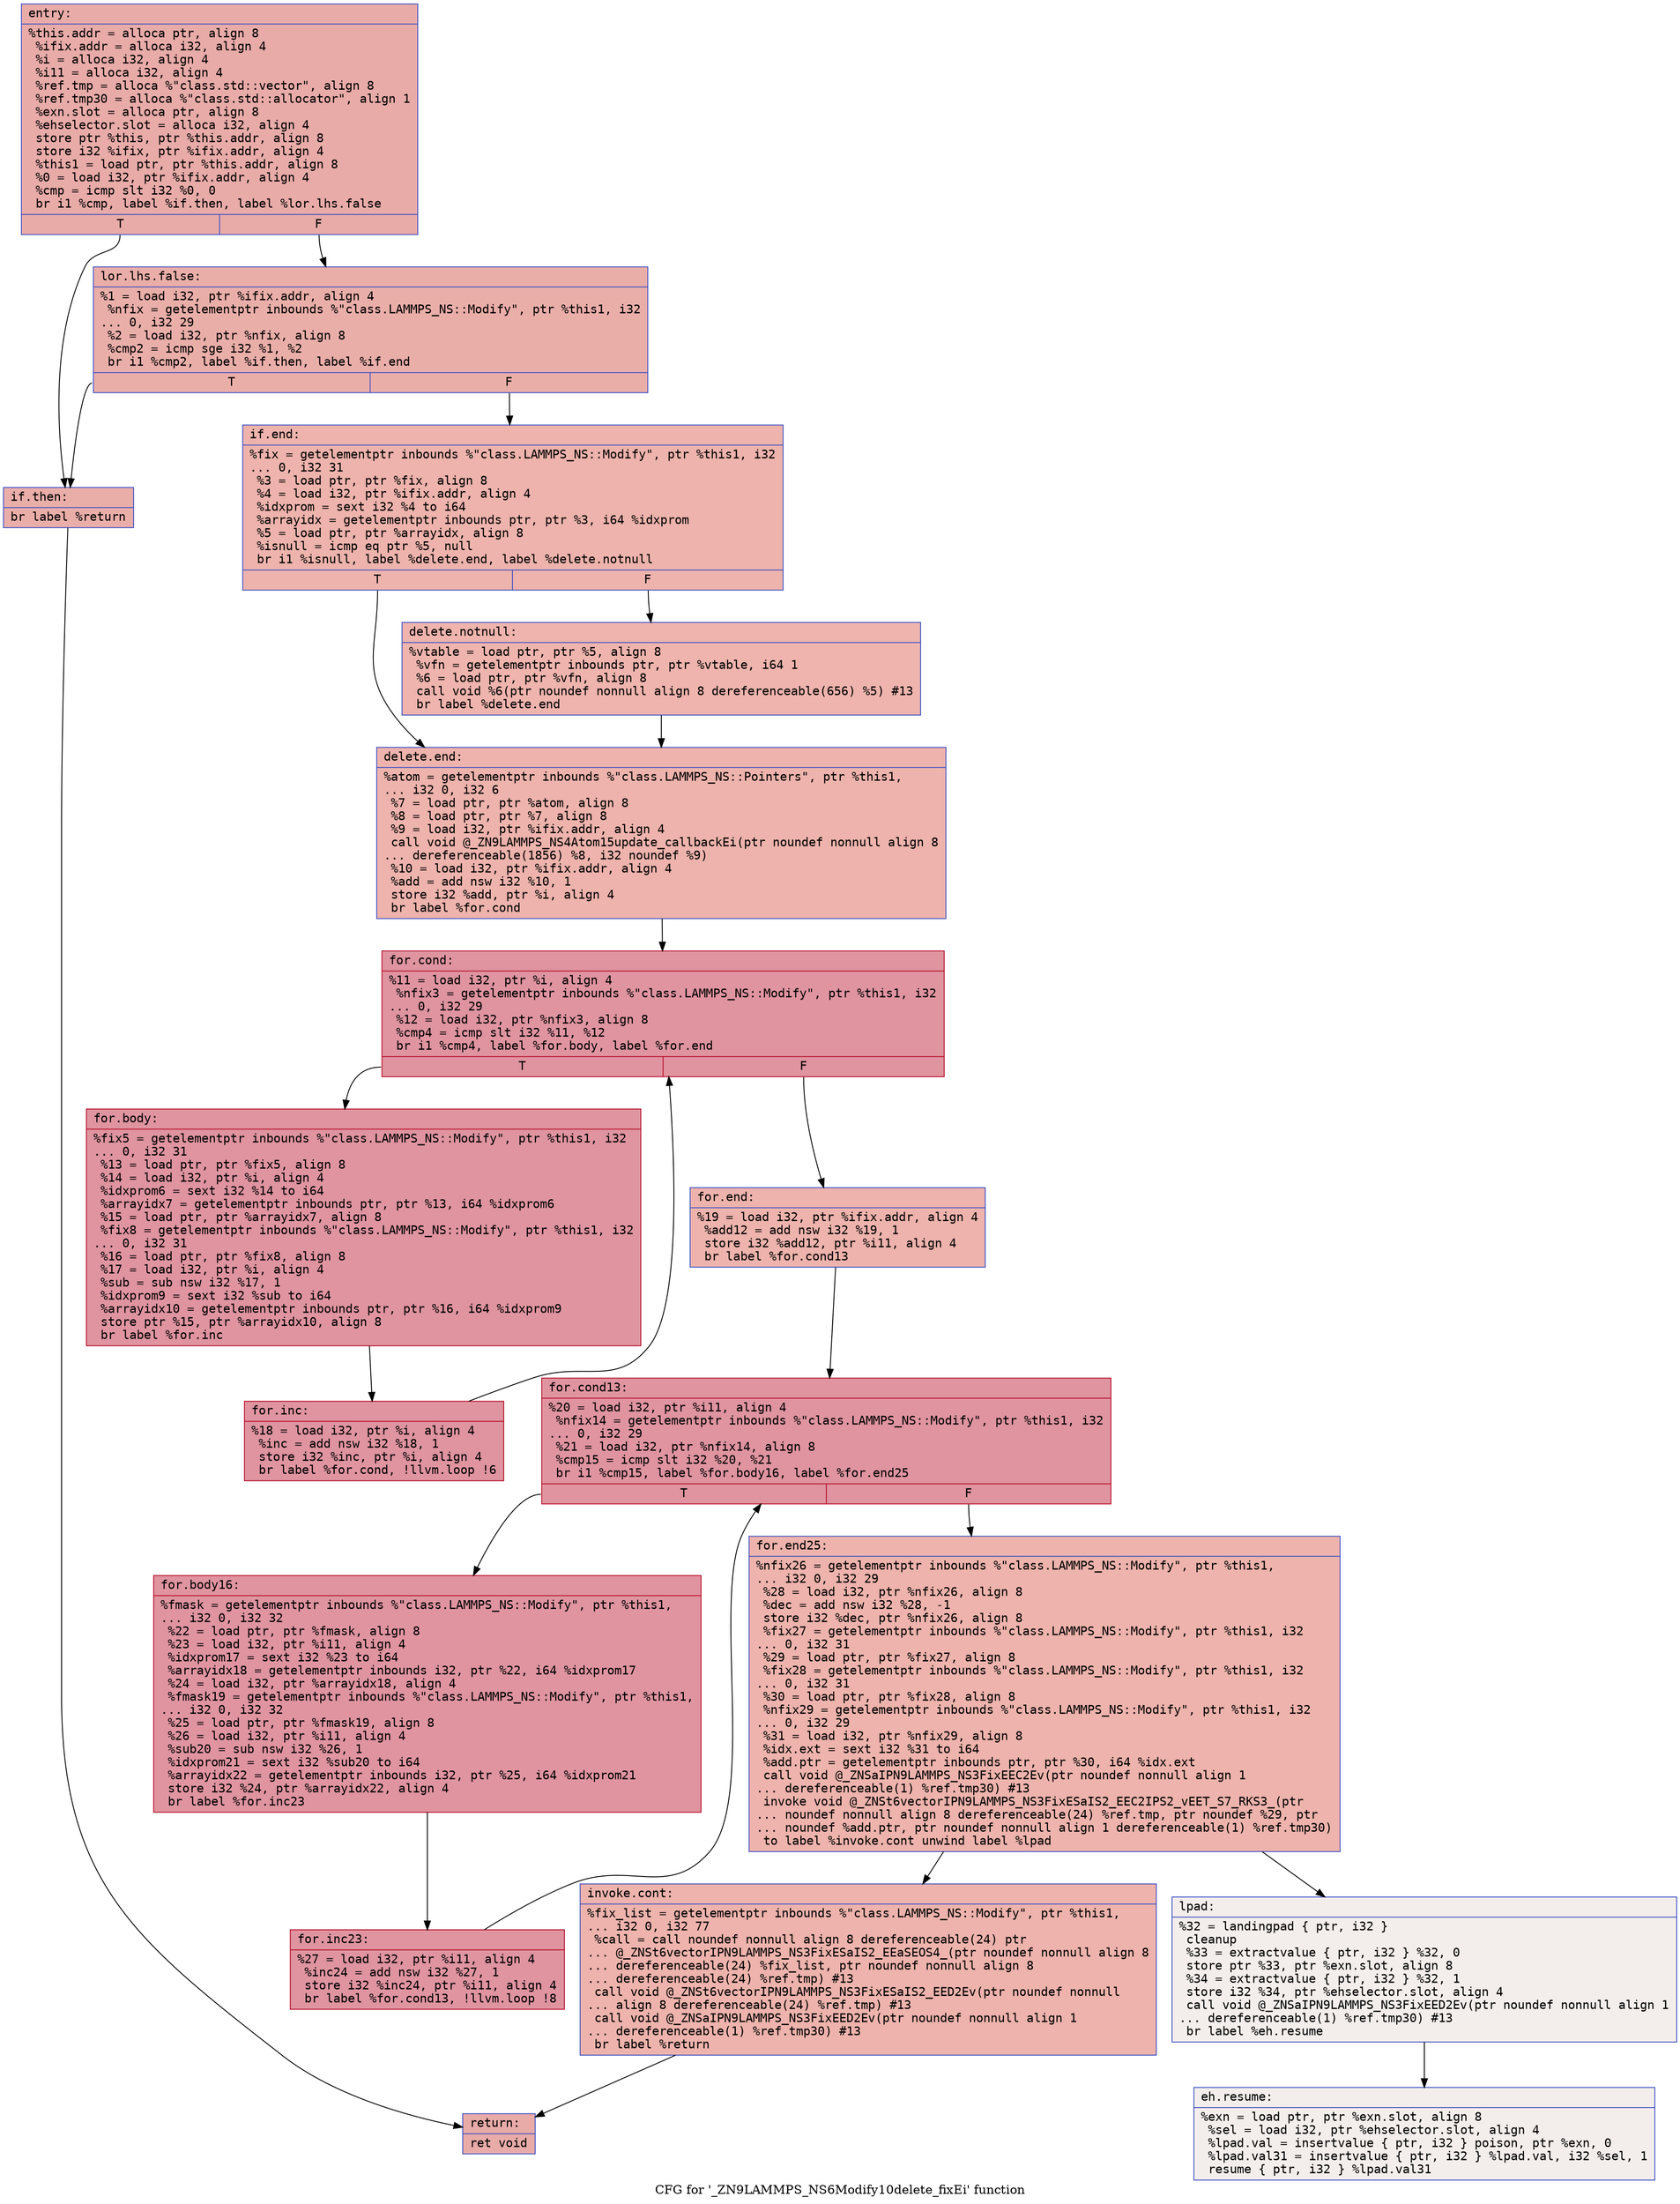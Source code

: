digraph "CFG for '_ZN9LAMMPS_NS6Modify10delete_fixEi' function" {
	label="CFG for '_ZN9LAMMPS_NS6Modify10delete_fixEi' function";

	Node0x561f16236520 [shape=record,color="#3d50c3ff", style=filled, fillcolor="#cc403a70" fontname="Courier",label="{entry:\l|  %this.addr = alloca ptr, align 8\l  %ifix.addr = alloca i32, align 4\l  %i = alloca i32, align 4\l  %i11 = alloca i32, align 4\l  %ref.tmp = alloca %\"class.std::vector\", align 8\l  %ref.tmp30 = alloca %\"class.std::allocator\", align 1\l  %exn.slot = alloca ptr, align 8\l  %ehselector.slot = alloca i32, align 4\l  store ptr %this, ptr %this.addr, align 8\l  store i32 %ifix, ptr %ifix.addr, align 4\l  %this1 = load ptr, ptr %this.addr, align 8\l  %0 = load i32, ptr %ifix.addr, align 4\l  %cmp = icmp slt i32 %0, 0\l  br i1 %cmp, label %if.then, label %lor.lhs.false\l|{<s0>T|<s1>F}}"];
	Node0x561f16236520:s0 -> Node0x561f16236400[tooltip="entry -> if.then\nProbability 37.50%" ];
	Node0x561f16236520:s1 -> Node0x561f16236470[tooltip="entry -> lor.lhs.false\nProbability 62.50%" ];
	Node0x561f16236470 [shape=record,color="#3d50c3ff", style=filled, fillcolor="#d0473d70" fontname="Courier",label="{lor.lhs.false:\l|  %1 = load i32, ptr %ifix.addr, align 4\l  %nfix = getelementptr inbounds %\"class.LAMMPS_NS::Modify\", ptr %this1, i32\l... 0, i32 29\l  %2 = load i32, ptr %nfix, align 8\l  %cmp2 = icmp sge i32 %1, %2\l  br i1 %cmp2, label %if.then, label %if.end\l|{<s0>T|<s1>F}}"];
	Node0x561f16236470:s0 -> Node0x561f16236400[tooltip="lor.lhs.false -> if.then\nProbability 50.00%" ];
	Node0x561f16236470:s1 -> Node0x561f16237350[tooltip="lor.lhs.false -> if.end\nProbability 50.00%" ];
	Node0x561f16236400 [shape=record,color="#3d50c3ff", style=filled, fillcolor="#d0473d70" fontname="Courier",label="{if.then:\l|  br label %return\l}"];
	Node0x561f16236400 -> Node0x561f16237470[tooltip="if.then -> return\nProbability 100.00%" ];
	Node0x561f16237350 [shape=record,color="#3d50c3ff", style=filled, fillcolor="#d6524470" fontname="Courier",label="{if.end:\l|  %fix = getelementptr inbounds %\"class.LAMMPS_NS::Modify\", ptr %this1, i32\l... 0, i32 31\l  %3 = load ptr, ptr %fix, align 8\l  %4 = load i32, ptr %ifix.addr, align 4\l  %idxprom = sext i32 %4 to i64\l  %arrayidx = getelementptr inbounds ptr, ptr %3, i64 %idxprom\l  %5 = load ptr, ptr %arrayidx, align 8\l  %isnull = icmp eq ptr %5, null\l  br i1 %isnull, label %delete.end, label %delete.notnull\l|{<s0>T|<s1>F}}"];
	Node0x561f16237350:s0 -> Node0x561f162379c0[tooltip="if.end -> delete.end\nProbability 37.50%" ];
	Node0x561f16237350:s1 -> Node0x561f16237a40[tooltip="if.end -> delete.notnull\nProbability 62.50%" ];
	Node0x561f16237a40 [shape=record,color="#3d50c3ff", style=filled, fillcolor="#d8564670" fontname="Courier",label="{delete.notnull:\l|  %vtable = load ptr, ptr %5, align 8\l  %vfn = getelementptr inbounds ptr, ptr %vtable, i64 1\l  %6 = load ptr, ptr %vfn, align 8\l  call void %6(ptr noundef nonnull align 8 dereferenceable(656) %5) #13\l  br label %delete.end\l}"];
	Node0x561f16237a40 -> Node0x561f162379c0[tooltip="delete.notnull -> delete.end\nProbability 100.00%" ];
	Node0x561f162379c0 [shape=record,color="#3d50c3ff", style=filled, fillcolor="#d6524470" fontname="Courier",label="{delete.end:\l|  %atom = getelementptr inbounds %\"class.LAMMPS_NS::Pointers\", ptr %this1,\l... i32 0, i32 6\l  %7 = load ptr, ptr %atom, align 8\l  %8 = load ptr, ptr %7, align 8\l  %9 = load i32, ptr %ifix.addr, align 4\l  call void @_ZN9LAMMPS_NS4Atom15update_callbackEi(ptr noundef nonnull align 8\l... dereferenceable(1856) %8, i32 noundef %9)\l  %10 = load i32, ptr %ifix.addr, align 4\l  %add = add nsw i32 %10, 1\l  store i32 %add, ptr %i, align 4\l  br label %for.cond\l}"];
	Node0x561f162379c0 -> Node0x561f16238700[tooltip="delete.end -> for.cond\nProbability 100.00%" ];
	Node0x561f16238700 [shape=record,color="#b70d28ff", style=filled, fillcolor="#b70d2870" fontname="Courier",label="{for.cond:\l|  %11 = load i32, ptr %i, align 4\l  %nfix3 = getelementptr inbounds %\"class.LAMMPS_NS::Modify\", ptr %this1, i32\l... 0, i32 29\l  %12 = load i32, ptr %nfix3, align 8\l  %cmp4 = icmp slt i32 %11, %12\l  br i1 %cmp4, label %for.body, label %for.end\l|{<s0>T|<s1>F}}"];
	Node0x561f16238700:s0 -> Node0x561f16238a30[tooltip="for.cond -> for.body\nProbability 96.88%" ];
	Node0x561f16238700:s1 -> Node0x561f16238ab0[tooltip="for.cond -> for.end\nProbability 3.12%" ];
	Node0x561f16238a30 [shape=record,color="#b70d28ff", style=filled, fillcolor="#b70d2870" fontname="Courier",label="{for.body:\l|  %fix5 = getelementptr inbounds %\"class.LAMMPS_NS::Modify\", ptr %this1, i32\l... 0, i32 31\l  %13 = load ptr, ptr %fix5, align 8\l  %14 = load i32, ptr %i, align 4\l  %idxprom6 = sext i32 %14 to i64\l  %arrayidx7 = getelementptr inbounds ptr, ptr %13, i64 %idxprom6\l  %15 = load ptr, ptr %arrayidx7, align 8\l  %fix8 = getelementptr inbounds %\"class.LAMMPS_NS::Modify\", ptr %this1, i32\l... 0, i32 31\l  %16 = load ptr, ptr %fix8, align 8\l  %17 = load i32, ptr %i, align 4\l  %sub = sub nsw i32 %17, 1\l  %idxprom9 = sext i32 %sub to i64\l  %arrayidx10 = getelementptr inbounds ptr, ptr %16, i64 %idxprom9\l  store ptr %15, ptr %arrayidx10, align 8\l  br label %for.inc\l}"];
	Node0x561f16238a30 -> Node0x561f162394a0[tooltip="for.body -> for.inc\nProbability 100.00%" ];
	Node0x561f162394a0 [shape=record,color="#b70d28ff", style=filled, fillcolor="#b70d2870" fontname="Courier",label="{for.inc:\l|  %18 = load i32, ptr %i, align 4\l  %inc = add nsw i32 %18, 1\l  store i32 %inc, ptr %i, align 4\l  br label %for.cond, !llvm.loop !6\l}"];
	Node0x561f162394a0 -> Node0x561f16238700[tooltip="for.inc -> for.cond\nProbability 100.00%" ];
	Node0x561f16238ab0 [shape=record,color="#3d50c3ff", style=filled, fillcolor="#d6524470" fontname="Courier",label="{for.end:\l|  %19 = load i32, ptr %ifix.addr, align 4\l  %add12 = add nsw i32 %19, 1\l  store i32 %add12, ptr %i11, align 4\l  br label %for.cond13\l}"];
	Node0x561f16238ab0 -> Node0x561f16239aa0[tooltip="for.end -> for.cond13\nProbability 100.00%" ];
	Node0x561f16239aa0 [shape=record,color="#b70d28ff", style=filled, fillcolor="#b70d2870" fontname="Courier",label="{for.cond13:\l|  %20 = load i32, ptr %i11, align 4\l  %nfix14 = getelementptr inbounds %\"class.LAMMPS_NS::Modify\", ptr %this1, i32\l... 0, i32 29\l  %21 = load i32, ptr %nfix14, align 8\l  %cmp15 = icmp slt i32 %20, %21\l  br i1 %cmp15, label %for.body16, label %for.end25\l|{<s0>T|<s1>F}}"];
	Node0x561f16239aa0:s0 -> Node0x561f16239e20[tooltip="for.cond13 -> for.body16\nProbability 96.88%" ];
	Node0x561f16239aa0:s1 -> Node0x561f16239ea0[tooltip="for.cond13 -> for.end25\nProbability 3.12%" ];
	Node0x561f16239e20 [shape=record,color="#b70d28ff", style=filled, fillcolor="#b70d2870" fontname="Courier",label="{for.body16:\l|  %fmask = getelementptr inbounds %\"class.LAMMPS_NS::Modify\", ptr %this1,\l... i32 0, i32 32\l  %22 = load ptr, ptr %fmask, align 8\l  %23 = load i32, ptr %i11, align 4\l  %idxprom17 = sext i32 %23 to i64\l  %arrayidx18 = getelementptr inbounds i32, ptr %22, i64 %idxprom17\l  %24 = load i32, ptr %arrayidx18, align 4\l  %fmask19 = getelementptr inbounds %\"class.LAMMPS_NS::Modify\", ptr %this1,\l... i32 0, i32 32\l  %25 = load ptr, ptr %fmask19, align 8\l  %26 = load i32, ptr %i11, align 4\l  %sub20 = sub nsw i32 %26, 1\l  %idxprom21 = sext i32 %sub20 to i64\l  %arrayidx22 = getelementptr inbounds i32, ptr %25, i64 %idxprom21\l  store i32 %24, ptr %arrayidx22, align 4\l  br label %for.inc23\l}"];
	Node0x561f16239e20 -> Node0x561f1623ab40[tooltip="for.body16 -> for.inc23\nProbability 100.00%" ];
	Node0x561f1623ab40 [shape=record,color="#b70d28ff", style=filled, fillcolor="#b70d2870" fontname="Courier",label="{for.inc23:\l|  %27 = load i32, ptr %i11, align 4\l  %inc24 = add nsw i32 %27, 1\l  store i32 %inc24, ptr %i11, align 4\l  br label %for.cond13, !llvm.loop !8\l}"];
	Node0x561f1623ab40 -> Node0x561f16239aa0[tooltip="for.inc23 -> for.cond13\nProbability 100.00%" ];
	Node0x561f16239ea0 [shape=record,color="#3d50c3ff", style=filled, fillcolor="#d6524470" fontname="Courier",label="{for.end25:\l|  %nfix26 = getelementptr inbounds %\"class.LAMMPS_NS::Modify\", ptr %this1,\l... i32 0, i32 29\l  %28 = load i32, ptr %nfix26, align 8\l  %dec = add nsw i32 %28, -1\l  store i32 %dec, ptr %nfix26, align 8\l  %fix27 = getelementptr inbounds %\"class.LAMMPS_NS::Modify\", ptr %this1, i32\l... 0, i32 31\l  %29 = load ptr, ptr %fix27, align 8\l  %fix28 = getelementptr inbounds %\"class.LAMMPS_NS::Modify\", ptr %this1, i32\l... 0, i32 31\l  %30 = load ptr, ptr %fix28, align 8\l  %nfix29 = getelementptr inbounds %\"class.LAMMPS_NS::Modify\", ptr %this1, i32\l... 0, i32 29\l  %31 = load i32, ptr %nfix29, align 8\l  %idx.ext = sext i32 %31 to i64\l  %add.ptr = getelementptr inbounds ptr, ptr %30, i64 %idx.ext\l  call void @_ZNSaIPN9LAMMPS_NS3FixEEC2Ev(ptr noundef nonnull align 1\l... dereferenceable(1) %ref.tmp30) #13\l  invoke void @_ZNSt6vectorIPN9LAMMPS_NS3FixESaIS2_EEC2IPS2_vEET_S7_RKS3_(ptr\l... noundef nonnull align 8 dereferenceable(24) %ref.tmp, ptr noundef %29, ptr\l... noundef %add.ptr, ptr noundef nonnull align 1 dereferenceable(1) %ref.tmp30)\l          to label %invoke.cont unwind label %lpad\l}"];
	Node0x561f16239ea0 -> Node0x561f1623ba40[tooltip="for.end25 -> invoke.cont\nProbability 100.00%" ];
	Node0x561f16239ea0 -> Node0x561f1623ba90[tooltip="for.end25 -> lpad\nProbability 0.00%" ];
	Node0x561f1623ba40 [shape=record,color="#3d50c3ff", style=filled, fillcolor="#d6524470" fontname="Courier",label="{invoke.cont:\l|  %fix_list = getelementptr inbounds %\"class.LAMMPS_NS::Modify\", ptr %this1,\l... i32 0, i32 77\l  %call = call noundef nonnull align 8 dereferenceable(24) ptr\l... @_ZNSt6vectorIPN9LAMMPS_NS3FixESaIS2_EEaSEOS4_(ptr noundef nonnull align 8\l... dereferenceable(24) %fix_list, ptr noundef nonnull align 8\l... dereferenceable(24) %ref.tmp) #13\l  call void @_ZNSt6vectorIPN9LAMMPS_NS3FixESaIS2_EED2Ev(ptr noundef nonnull\l... align 8 dereferenceable(24) %ref.tmp) #13\l  call void @_ZNSaIPN9LAMMPS_NS3FixEED2Ev(ptr noundef nonnull align 1\l... dereferenceable(1) %ref.tmp30) #13\l  br label %return\l}"];
	Node0x561f1623ba40 -> Node0x561f16237470[tooltip="invoke.cont -> return\nProbability 100.00%" ];
	Node0x561f16237470 [shape=record,color="#3d50c3ff", style=filled, fillcolor="#cc403a70" fontname="Courier",label="{return:\l|  ret void\l}"];
	Node0x561f1623ba90 [shape=record,color="#3d50c3ff", style=filled, fillcolor="#e5d8d170" fontname="Courier",label="{lpad:\l|  %32 = landingpad \{ ptr, i32 \}\l          cleanup\l  %33 = extractvalue \{ ptr, i32 \} %32, 0\l  store ptr %33, ptr %exn.slot, align 8\l  %34 = extractvalue \{ ptr, i32 \} %32, 1\l  store i32 %34, ptr %ehselector.slot, align 4\l  call void @_ZNSaIPN9LAMMPS_NS3FixEED2Ev(ptr noundef nonnull align 1\l... dereferenceable(1) %ref.tmp30) #13\l  br label %eh.resume\l}"];
	Node0x561f1623ba90 -> Node0x561f1623d940[tooltip="lpad -> eh.resume\nProbability 100.00%" ];
	Node0x561f1623d940 [shape=record,color="#3d50c3ff", style=filled, fillcolor="#e5d8d170" fontname="Courier",label="{eh.resume:\l|  %exn = load ptr, ptr %exn.slot, align 8\l  %sel = load i32, ptr %ehselector.slot, align 4\l  %lpad.val = insertvalue \{ ptr, i32 \} poison, ptr %exn, 0\l  %lpad.val31 = insertvalue \{ ptr, i32 \} %lpad.val, i32 %sel, 1\l  resume \{ ptr, i32 \} %lpad.val31\l}"];
}
